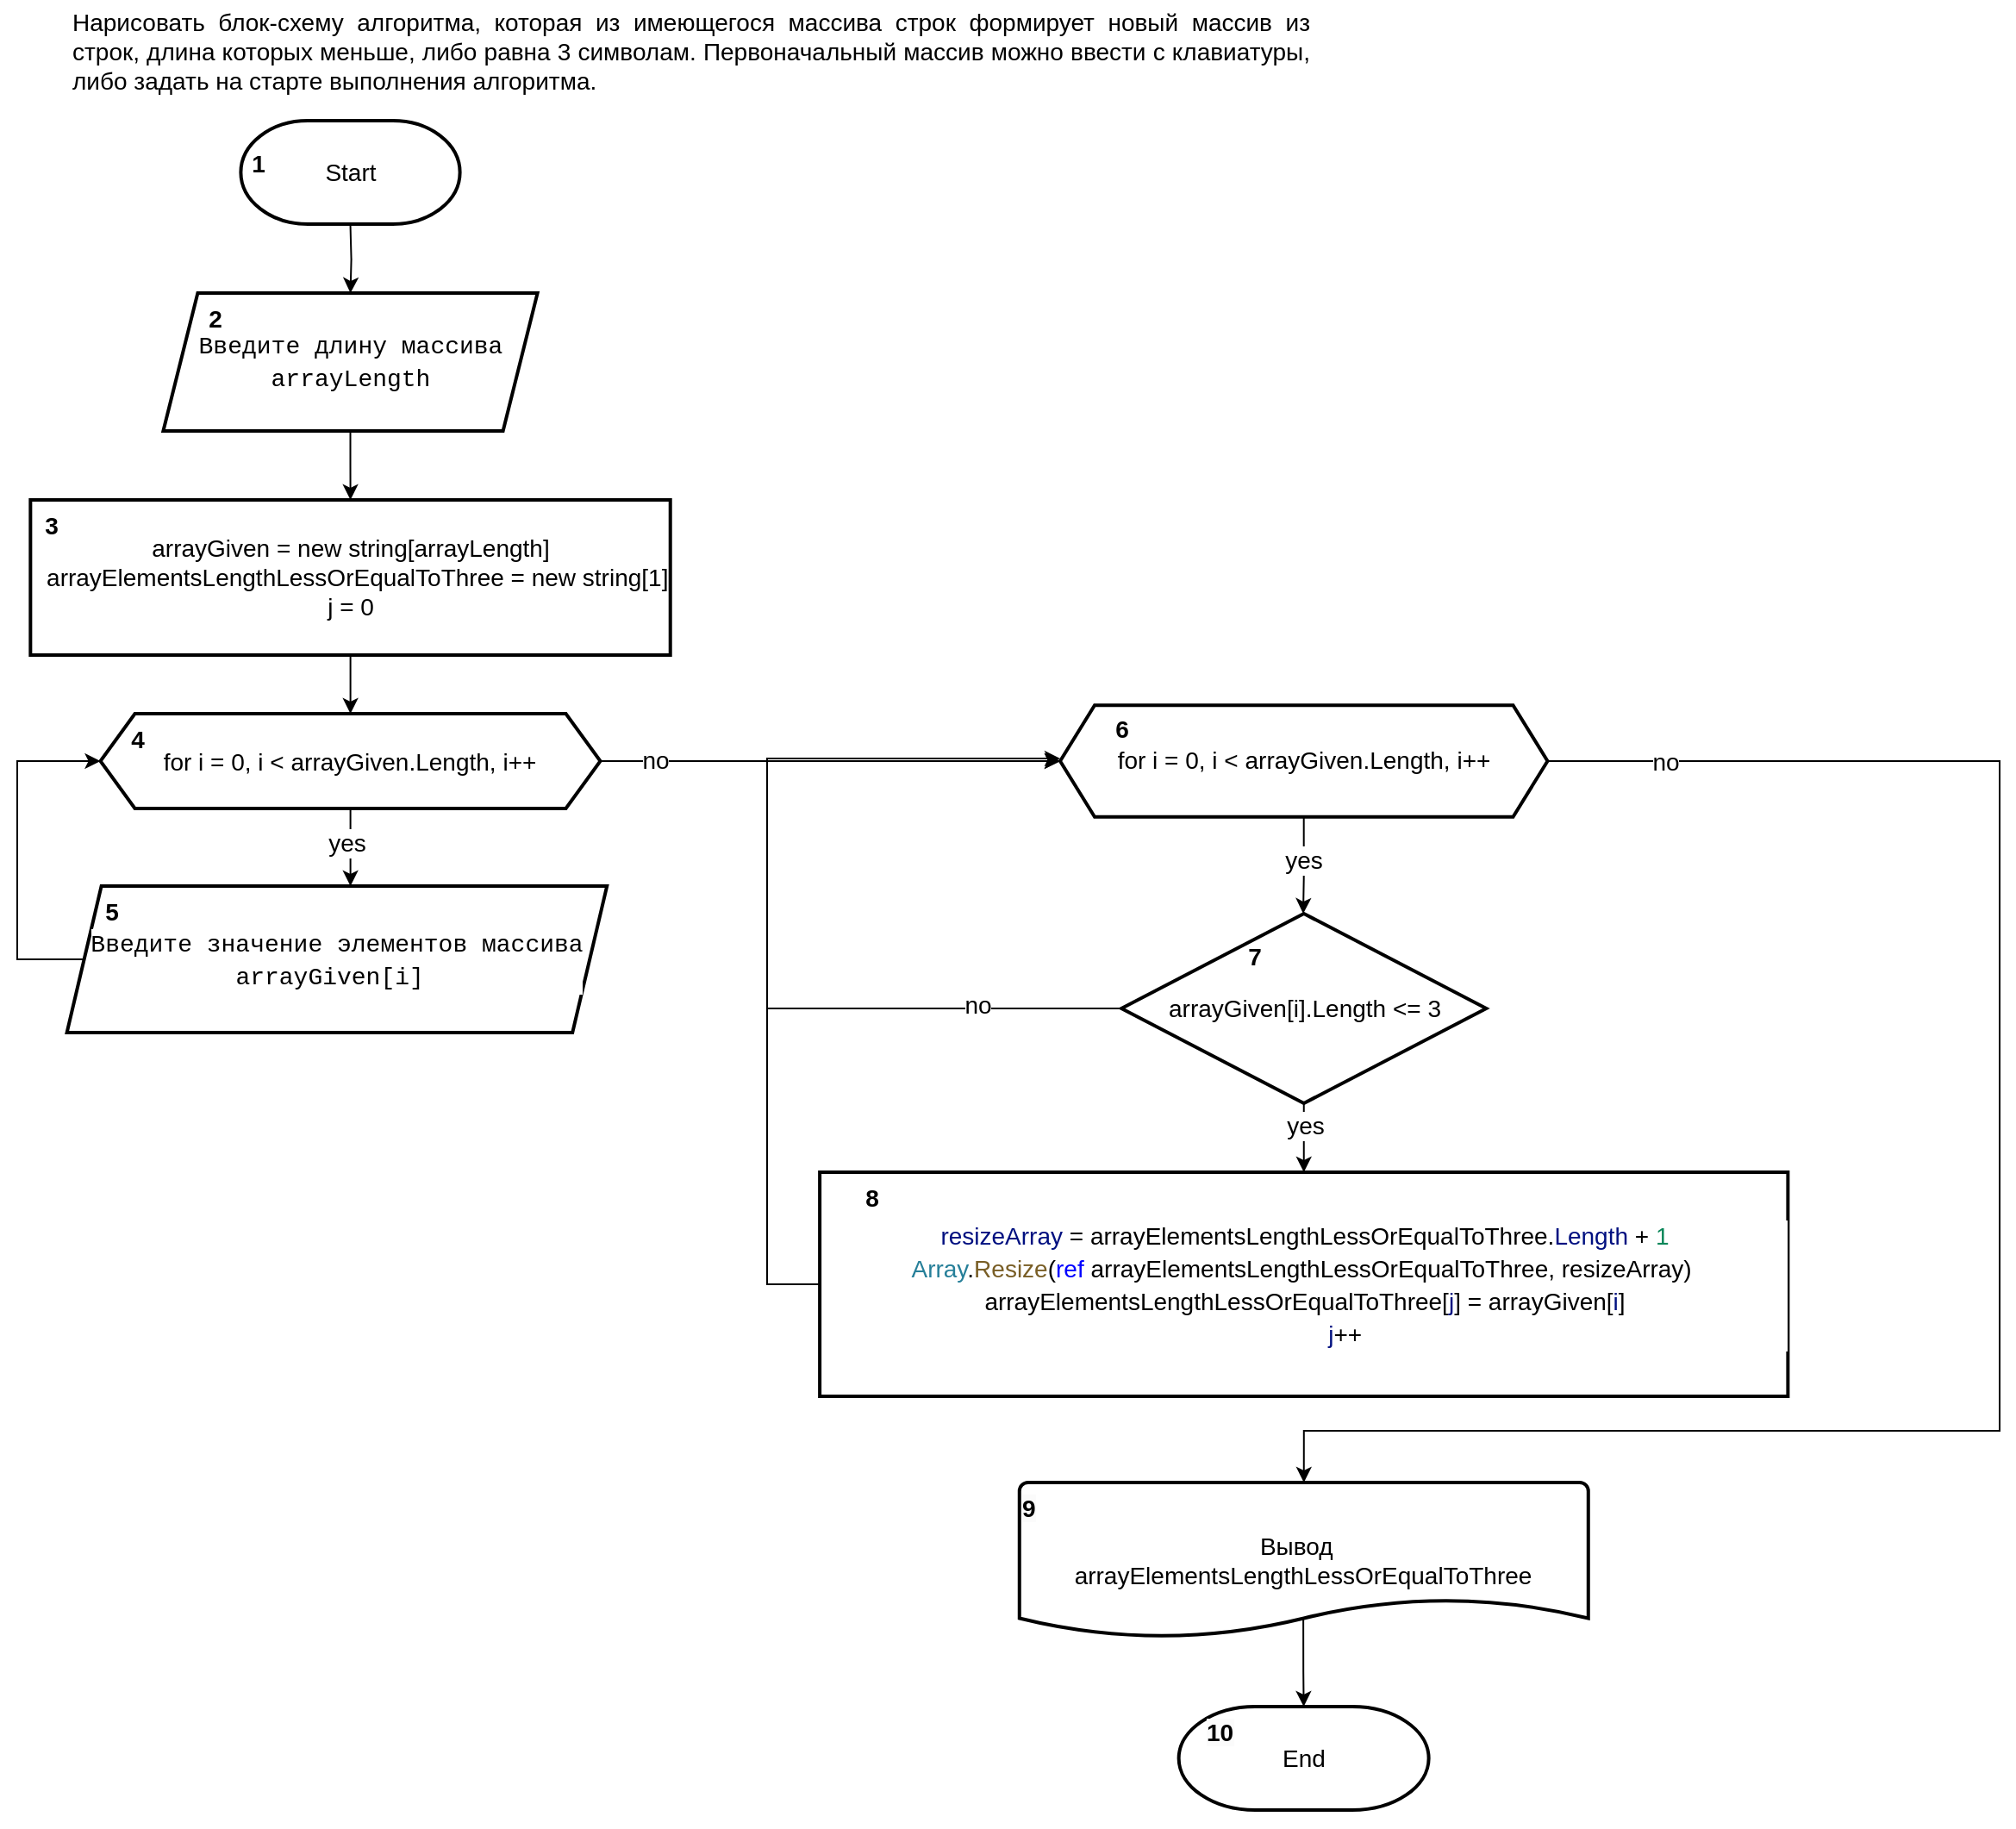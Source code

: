 <mxfile version="21.1.5" type="device">
  <diagram id="RkJwqlZ_fVXJaQxUuwy1" name="Страница 1">
    <mxGraphModel dx="1434" dy="788" grid="1" gridSize="10" guides="1" tooltips="1" connect="1" arrows="1" fold="1" page="1" pageScale="1" pageWidth="827" pageHeight="1169" math="0" shadow="0">
      <root>
        <mxCell id="0" />
        <mxCell id="1" parent="0" />
        <mxCell id="TW7Y_rrsZ_jFDQ2ziWj9-1" value="&lt;div style=&quot;text-align: justify;&quot;&gt;&lt;span style=&quot;font-size: 14px; background-color: initial;&quot;&gt;Нарисовать блок-схему алгоритма,&amp;nbsp;которая из имеющегося массива строк формирует новый массив из строк, длина которых меньше, либо равна 3 символам. Первоначальный массив можно ввести с клавиатуры, либо задать на старте выполнения алгоритма.&amp;nbsp;&lt;/span&gt;&lt;/div&gt;" style="text;html=1;strokeColor=none;fillColor=none;align=left;verticalAlign=middle;whiteSpace=wrap;rounded=0;" parent="1" vertex="1">
          <mxGeometry x="50" y="10" width="720" height="60" as="geometry" />
        </mxCell>
        <mxCell id="TW7Y_rrsZ_jFDQ2ziWj9-4" value="" style="edgeStyle=orthogonalEdgeStyle;rounded=0;orthogonalLoop=1;jettySize=auto;html=1;" parent="1" edge="1">
          <mxGeometry relative="1" as="geometry">
            <mxPoint x="213.25" y="140" as="sourcePoint" />
            <mxPoint x="213.3" y="180" as="targetPoint" />
          </mxGeometry>
        </mxCell>
        <mxCell id="dgL0YuDlZIvRxpqS1r9H-7" value="" style="edgeStyle=orthogonalEdgeStyle;rounded=0;orthogonalLoop=1;jettySize=auto;html=1;entryX=0;entryY=0.5;entryDx=0;entryDy=0;" parent="1" edge="1">
          <mxGeometry relative="1" as="geometry">
            <mxPoint x="40.69" y="420" as="targetPoint" />
            <Array as="points">
              <mxPoint x="10" y="560" />
              <mxPoint x="10" y="420" />
            </Array>
          </mxGeometry>
        </mxCell>
        <mxCell id="dgL0YuDlZIvRxpqS1r9H-12" value="&lt;font style=&quot;font-size: 14px;&quot;&gt;yes&lt;br&gt;&lt;/font&gt;" style="edgeLabel;html=1;align=center;verticalAlign=middle;resizable=0;points=[];" parent="dgL0YuDlZIvRxpqS1r9H-7" vertex="1" connectable="0">
          <mxGeometry x="0.022" relative="1" as="geometry">
            <mxPoint x="20" y="6" as="offset" />
          </mxGeometry>
        </mxCell>
        <mxCell id="0LKnxJZpvo0fj-x4wCi4-4" value="" style="edgeStyle=orthogonalEdgeStyle;rounded=0;orthogonalLoop=1;jettySize=auto;html=1;" parent="1" source="0LKnxJZpvo0fj-x4wCi4-2" target="0LKnxJZpvo0fj-x4wCi4-3" edge="1">
          <mxGeometry relative="1" as="geometry" />
        </mxCell>
        <mxCell id="0LKnxJZpvo0fj-x4wCi4-7" value="" style="edgeStyle=orthogonalEdgeStyle;rounded=0;orthogonalLoop=1;jettySize=auto;html=1;" parent="1" source="0LKnxJZpvo0fj-x4wCi4-3" target="0LKnxJZpvo0fj-x4wCi4-6" edge="1">
          <mxGeometry relative="1" as="geometry" />
        </mxCell>
        <mxCell id="0LKnxJZpvo0fj-x4wCi4-9" value="" style="edgeStyle=orthogonalEdgeStyle;rounded=0;orthogonalLoop=1;jettySize=auto;html=1;" parent="1" source="0LKnxJZpvo0fj-x4wCi4-6" target="0LKnxJZpvo0fj-x4wCi4-8" edge="1">
          <mxGeometry relative="1" as="geometry">
            <Array as="points">
              <mxPoint x="213" y="494" />
              <mxPoint x="213" y="494" />
            </Array>
          </mxGeometry>
        </mxCell>
        <mxCell id="0LKnxJZpvo0fj-x4wCi4-10" value="yes" style="edgeLabel;html=1;align=center;verticalAlign=middle;resizable=0;points=[];fontSize=14;" parent="0LKnxJZpvo0fj-x4wCi4-9" vertex="1" connectable="0">
          <mxGeometry x="-0.327" y="-3" relative="1" as="geometry">
            <mxPoint y="5" as="offset" />
          </mxGeometry>
        </mxCell>
        <mxCell id="0LKnxJZpvo0fj-x4wCi4-14" style="edgeStyle=orthogonalEdgeStyle;rounded=0;orthogonalLoop=1;jettySize=auto;html=1;exitX=0;exitY=0.5;exitDx=0;exitDy=0;entryX=0;entryY=0.5;entryDx=0;entryDy=0;" parent="1" source="0LKnxJZpvo0fj-x4wCi4-8" target="0LKnxJZpvo0fj-x4wCi4-6" edge="1">
          <mxGeometry relative="1" as="geometry">
            <Array as="points">
              <mxPoint x="20" y="567" />
              <mxPoint x="20" y="452" />
            </Array>
          </mxGeometry>
        </mxCell>
        <mxCell id="Y_my2KG7RdP4qPt7UipO-3" value="" style="group;strokeWidth=2;" parent="1" vertex="1" connectable="0">
          <mxGeometry x="485.56" y="690" width="561.63" height="130" as="geometry" />
        </mxCell>
        <mxCell id="0LKnxJZpvo0fj-x4wCi4-30" value="&lt;div style=&quot;background-color: rgb(255, 255, 255); font-size: 14px; line-height: 19px;&quot;&gt;&lt;div style=&quot;&quot;&gt;&lt;span style=&quot;color: rgb(0, 16, 128);&quot;&gt;resizeArray&lt;/span&gt; =&amp;nbsp;arrayElementsLengthLessOrEqualToThree.&lt;span style=&quot;color: rgb(0, 16, 128);&quot;&gt;Length&lt;/span&gt; + &lt;span style=&quot;color: rgb(9, 134, 88);&quot;&gt;1&lt;/span&gt;&lt;/div&gt;&lt;div style=&quot;&quot;&gt;&lt;span style=&quot;color: rgb(38, 127, 153);&quot;&gt;Array&lt;/span&gt;.&lt;span style=&quot;color: rgb(121, 94, 38);&quot;&gt;Resize&lt;/span&gt;(&lt;span style=&quot;color: rgb(0, 0, 255);&quot;&gt;ref&lt;/span&gt;&amp;nbsp;arrayElementsLengthLessOrEqualToThree, resizeArray)&amp;nbsp; arrayElementsLengthLessOrEqualToThree[&lt;span style=&quot;border-color: var(--border-color); color: rgb(0, 16, 128);&quot;&gt;j&lt;/span&gt;] =&amp;nbsp;arrayGiven[&lt;span style=&quot;border-color: var(--border-color); color: rgb(0, 16, 128);&quot;&gt;i&lt;/span&gt;]&lt;/div&gt;&lt;div style=&quot;border-color: var(--border-color);&quot;&gt;&amp;nbsp; &amp;nbsp; &amp;nbsp; &amp;nbsp; &amp;nbsp; &amp;nbsp;&amp;nbsp;&lt;span style=&quot;border-color: var(--border-color); color: rgb(0, 16, 128);&quot;&gt;j&lt;/span&gt;++&lt;/div&gt;&lt;/div&gt;" style="whiteSpace=wrap;html=1;strokeWidth=2;" parent="Y_my2KG7RdP4qPt7UipO-3" vertex="1">
          <mxGeometry width="561.63" height="130" as="geometry" />
        </mxCell>
        <mxCell id="mNTBSG7Fdfv_2k1WUgpb-5" value="&lt;font style=&quot;font-size: 14px;&quot;&gt;&lt;b&gt;8&lt;/b&gt;&lt;/font&gt;" style="text;html=1;strokeColor=none;fillColor=none;align=center;verticalAlign=middle;whiteSpace=wrap;rounded=0;" parent="Y_my2KG7RdP4qPt7UipO-3" vertex="1">
          <mxGeometry width="60" height="30" as="geometry" />
        </mxCell>
        <mxCell id="Y_my2KG7RdP4qPt7UipO-5" value="" style="group" parent="1" vertex="1" connectable="0">
          <mxGeometry x="660.57" y="540" width="211.63" height="110" as="geometry" />
        </mxCell>
        <mxCell id="0LKnxJZpvo0fj-x4wCi4-18" value="&lt;font style=&quot;font-size: 14px;&quot;&gt;arrayGiven[i].Length&lt;span style=&quot;background-color: initial;&quot;&gt;&amp;nbsp;&amp;lt;= 3&lt;/span&gt;&lt;/font&gt;" style="rhombus;whiteSpace=wrap;html=1;strokeWidth=2;" parent="Y_my2KG7RdP4qPt7UipO-5" vertex="1">
          <mxGeometry width="211.63" height="110" as="geometry" />
        </mxCell>
        <mxCell id="mNTBSG7Fdfv_2k1WUgpb-7" value="&lt;font style=&quot;font-size: 14px;&quot;&gt;&lt;b&gt;7&lt;/b&gt;&lt;/font&gt;" style="text;html=1;strokeColor=none;fillColor=none;align=center;verticalAlign=middle;whiteSpace=wrap;rounded=0;" parent="Y_my2KG7RdP4qPt7UipO-5" vertex="1">
          <mxGeometry x="47.45" y="10" width="60" height="30" as="geometry" />
        </mxCell>
        <mxCell id="Y_my2KG7RdP4qPt7UipO-6" value="" style="group" parent="1" vertex="1" connectable="0">
          <mxGeometry x="625.01" y="419.12" width="282.74" height="64.75" as="geometry" />
        </mxCell>
        <mxCell id="0LKnxJZpvo0fj-x4wCi4-15" value="&lt;font style=&quot;font-size: 14px;&quot;&gt;for i = 0, i &amp;lt; arrayGiven.Length, i++&lt;/font&gt;" style="shape=hexagon;perimeter=hexagonPerimeter2;whiteSpace=wrap;html=1;fixedSize=1;strokeWidth=2;" parent="Y_my2KG7RdP4qPt7UipO-6" vertex="1">
          <mxGeometry width="282.74" height="64.75" as="geometry" />
        </mxCell>
        <mxCell id="mNTBSG7Fdfv_2k1WUgpb-8" value="&lt;font style=&quot;font-size: 14px;&quot;&gt;&lt;b&gt;6&lt;/b&gt;&lt;/font&gt;" style="text;html=1;strokeColor=none;fillColor=none;align=center;verticalAlign=middle;whiteSpace=wrap;rounded=0;" parent="Y_my2KG7RdP4qPt7UipO-6" vertex="1">
          <mxGeometry width="71.658" height="26.793" as="geometry" />
        </mxCell>
        <mxCell id="Y_my2KG7RdP4qPt7UipO-8" value="" style="group" parent="1" vertex="1" connectable="0">
          <mxGeometry x="44.7" y="524" width="317.41" height="85" as="geometry" />
        </mxCell>
        <mxCell id="0LKnxJZpvo0fj-x4wCi4-8" value="&lt;div style=&quot;border-color: var(--border-color); background-color: rgb(255, 255, 255); font-family: Consolas, &amp;quot;Courier New&amp;quot;, monospace; font-size: 14px; line-height: 19px;&quot;&gt;Введите значение элементов массива&lt;/div&gt;&lt;div style=&quot;border-color: var(--border-color); background-color: rgb(255, 255, 255); font-family: Consolas, &amp;quot;Courier New&amp;quot;, monospace; font-size: 14px; line-height: 19px;&quot;&gt;arrayGiven[i]&amp;nbsp;&lt;br&gt;&lt;/div&gt;" style="shape=parallelogram;perimeter=parallelogramPerimeter;whiteSpace=wrap;html=1;fixedSize=1;strokeWidth=2;" parent="Y_my2KG7RdP4qPt7UipO-8" vertex="1">
          <mxGeometry x="4.11" width="313.3" height="85" as="geometry" />
        </mxCell>
        <mxCell id="mNTBSG7Fdfv_2k1WUgpb-9" value="&lt;font style=&quot;font-size: 14px;&quot;&gt;&lt;b&gt;5&lt;/b&gt;&lt;/font&gt;" style="text;html=1;strokeColor=none;fillColor=none;align=center;verticalAlign=middle;whiteSpace=wrap;rounded=0;" parent="Y_my2KG7RdP4qPt7UipO-8" vertex="1">
          <mxGeometry width="60" height="30" as="geometry" />
        </mxCell>
        <mxCell id="Y_my2KG7RdP4qPt7UipO-9" value="" style="group" parent="1" vertex="1" connectable="0">
          <mxGeometry x="60" y="424" width="298.26" height="55" as="geometry" />
        </mxCell>
        <mxCell id="0LKnxJZpvo0fj-x4wCi4-6" value="&lt;font style=&quot;font-size: 14px;&quot;&gt;for i = 0, i &amp;lt; arrayGiven.Length, i++&lt;/font&gt;" style="shape=hexagon;perimeter=hexagonPerimeter2;whiteSpace=wrap;html=1;fixedSize=1;strokeWidth=2;" parent="Y_my2KG7RdP4qPt7UipO-9" vertex="1">
          <mxGeometry x="8.26" width="290" height="55" as="geometry" />
        </mxCell>
        <mxCell id="mNTBSG7Fdfv_2k1WUgpb-10" value="&lt;font style=&quot;font-size: 14px;&quot;&gt;&lt;b&gt;4&lt;/b&gt;&lt;/font&gt;" style="text;html=1;strokeColor=none;fillColor=none;align=center;verticalAlign=middle;whiteSpace=wrap;rounded=0;" parent="Y_my2KG7RdP4qPt7UipO-9" vertex="1">
          <mxGeometry width="60" height="30" as="geometry" />
        </mxCell>
        <mxCell id="Y_my2KG7RdP4qPt7UipO-10" value="" style="group" parent="1" vertex="1" connectable="0">
          <mxGeometry x="10" y="300" width="388.86" height="90" as="geometry" />
        </mxCell>
        <mxCell id="0LKnxJZpvo0fj-x4wCi4-3" value="&lt;font style=&quot;font-size: 14px;&quot;&gt;arrayGiven = new string[arrayLength]&lt;br&gt;&amp;nbsp;&amp;nbsp;arrayElementsLengthLessOrEqualToThree = new string[1]&lt;br&gt;j = 0&lt;br&gt;&lt;/font&gt;" style="rounded=0;whiteSpace=wrap;html=1;strokeWidth=2;" parent="Y_my2KG7RdP4qPt7UipO-10" vertex="1">
          <mxGeometry x="17.67" width="371.19" height="90" as="geometry" />
        </mxCell>
        <mxCell id="mNTBSG7Fdfv_2k1WUgpb-11" value="&lt;font style=&quot;font-size: 14px;&quot;&gt;&lt;b&gt;3&lt;/b&gt;&lt;/font&gt;" style="text;html=1;strokeColor=none;fillColor=none;align=center;verticalAlign=middle;whiteSpace=wrap;rounded=0;" parent="Y_my2KG7RdP4qPt7UipO-10" vertex="1">
          <mxGeometry width="60" height="30" as="geometry" />
        </mxCell>
        <mxCell id="Y_my2KG7RdP4qPt7UipO-11" value="" style="group" parent="1" vertex="1" connectable="0">
          <mxGeometry x="104.7" y="180" width="217.11" height="80" as="geometry" />
        </mxCell>
        <mxCell id="0LKnxJZpvo0fj-x4wCi4-2" value="&lt;div style=&quot;border-color: var(--border-color); background-color: rgb(255, 255, 255); font-family: Consolas, &amp;quot;Courier New&amp;quot;, monospace; font-size: 14px; line-height: 19px;&quot;&gt;Введите длину массива&lt;/div&gt;&lt;div style=&quot;border-color: var(--border-color); background-color: rgb(255, 255, 255); font-family: Consolas, &amp;quot;Courier New&amp;quot;, monospace; font-size: 14px; line-height: 19px;&quot;&gt;arrayLength&lt;/div&gt;" style="shape=parallelogram;perimeter=parallelogramPerimeter;whiteSpace=wrap;html=1;fixedSize=1;strokeWidth=2;" parent="Y_my2KG7RdP4qPt7UipO-11" vertex="1">
          <mxGeometry width="217.11" height="80" as="geometry" />
        </mxCell>
        <mxCell id="mNTBSG7Fdfv_2k1WUgpb-4" value="&lt;font style=&quot;font-size: 14px;&quot;&gt;&lt;b&gt;2&lt;/b&gt;&lt;/font&gt;" style="text;html=1;strokeColor=none;fillColor=none;align=center;verticalAlign=middle;whiteSpace=wrap;rounded=0;" parent="Y_my2KG7RdP4qPt7UipO-11" vertex="1">
          <mxGeometry width="60" height="30" as="geometry" />
        </mxCell>
        <mxCell id="Y_my2KG7RdP4qPt7UipO-12" value="" style="group" parent="1" vertex="1" connectable="0">
          <mxGeometry x="130" y="80" width="146.81" height="60" as="geometry" />
        </mxCell>
        <mxCell id="A2ZfnswEodKYnZPHTsR--3" value="&lt;font style=&quot;font-size: 14px;&quot;&gt;Start&lt;/font&gt;" style="strokeWidth=2;html=1;shape=mxgraph.flowchart.terminator;whiteSpace=wrap;" parent="Y_my2KG7RdP4qPt7UipO-12" vertex="1">
          <mxGeometry x="19.7" width="127.11" height="60" as="geometry" />
        </mxCell>
        <mxCell id="mNTBSG7Fdfv_2k1WUgpb-3" value="&lt;font style=&quot;font-size: 14px;&quot;&gt;&lt;b&gt;1&lt;/b&gt;&lt;/font&gt;" style="text;html=1;strokeColor=none;fillColor=none;align=center;verticalAlign=middle;whiteSpace=wrap;rounded=0;" parent="Y_my2KG7RdP4qPt7UipO-12" vertex="1">
          <mxGeometry y="10" width="60" height="30" as="geometry" />
        </mxCell>
        <mxCell id="Y_my2KG7RdP4qPt7UipO-13" value="" style="group" parent="1" vertex="1" connectable="0">
          <mxGeometry x="601.39" y="870" width="330" height="90" as="geometry" />
        </mxCell>
        <mxCell id="0LKnxJZpvo0fj-x4wCi4-45" value="&lt;font style=&quot;font-size: 14px;&quot;&gt;Вывод&amp;nbsp;&amp;nbsp;&lt;br&gt;arrayElementsLengthLessOrEqualToThree&lt;/font&gt;" style="strokeWidth=2;html=1;shape=mxgraph.flowchart.document2;whiteSpace=wrap;size=0.25;" parent="Y_my2KG7RdP4qPt7UipO-13" vertex="1">
          <mxGeometry width="330" height="90" as="geometry" />
        </mxCell>
        <mxCell id="mNTBSG7Fdfv_2k1WUgpb-13" value="&lt;b style=&quot;border-color: var(--border-color); color: rgb(0, 0, 0); font-family: Helvetica; font-size: 14px; font-style: normal; font-variant-ligatures: normal; font-variant-caps: normal; letter-spacing: normal; orphans: 2; text-align: center; text-indent: 0px; text-transform: none; widows: 2; word-spacing: 0px; -webkit-text-stroke-width: 0px; background-color: rgb(251, 251, 251); text-decoration-thickness: initial; text-decoration-style: initial; text-decoration-color: initial;&quot;&gt;9&lt;/b&gt;" style="text;whiteSpace=wrap;html=1;" parent="Y_my2KG7RdP4qPt7UipO-13" vertex="1">
          <mxGeometry width="50" height="27.692" as="geometry" />
        </mxCell>
        <mxCell id="Y_my2KG7RdP4qPt7UipO-14" value="" style="group" parent="1" vertex="1" connectable="0">
          <mxGeometry x="640" y="1010" width="198.82" height="60" as="geometry" />
        </mxCell>
        <mxCell id="0LKnxJZpvo0fj-x4wCi4-47" value="&lt;font style=&quot;font-size: 14px;&quot;&gt;End&lt;/font&gt;" style="strokeWidth=2;html=1;shape=mxgraph.flowchart.terminator;whiteSpace=wrap;" parent="Y_my2KG7RdP4qPt7UipO-14" vertex="1">
          <mxGeometry x="53.82" y="-10" width="145" height="60" as="geometry" />
        </mxCell>
        <mxCell id="vGm8fAgE7kMQxeJ7IWIp-31" value="&lt;b style=&quot;border-color: var(--border-color); color: rgb(0, 0, 0); font-family: Helvetica; font-size: 14px; font-style: normal; font-variant-ligatures: normal; font-variant-caps: normal; letter-spacing: normal; orphans: 2; text-align: center; text-indent: 0px; text-transform: none; widows: 2; word-spacing: 0px; -webkit-text-stroke-width: 0px; background-color: rgb(251, 251, 251); text-decoration-thickness: initial; text-decoration-style: initial; text-decoration-color: initial;&quot;&gt;10&lt;/b&gt;" style="text;whiteSpace=wrap;html=1;" vertex="1" parent="Y_my2KG7RdP4qPt7UipO-14">
          <mxGeometry x="68.02" y="-10" width="50" height="27.692" as="geometry" />
        </mxCell>
        <mxCell id="vGm8fAgE7kMQxeJ7IWIp-17" style="edgeStyle=orthogonalEdgeStyle;rounded=0;orthogonalLoop=1;jettySize=auto;html=1;exitX=1;exitY=0.5;exitDx=0;exitDy=0;entryX=0;entryY=0.5;entryDx=0;entryDy=0;" edge="1" parent="1" source="0LKnxJZpvo0fj-x4wCi4-6" target="0LKnxJZpvo0fj-x4wCi4-15">
          <mxGeometry relative="1" as="geometry" />
        </mxCell>
        <mxCell id="vGm8fAgE7kMQxeJ7IWIp-24" value="&lt;font style=&quot;font-size: 14px;&quot;&gt;no&lt;/font&gt;" style="edgeLabel;html=1;align=center;verticalAlign=middle;resizable=0;points=[];" vertex="1" connectable="0" parent="vGm8fAgE7kMQxeJ7IWIp-17">
          <mxGeometry x="-0.762" y="-2" relative="1" as="geometry">
            <mxPoint y="-3" as="offset" />
          </mxGeometry>
        </mxCell>
        <mxCell id="vGm8fAgE7kMQxeJ7IWIp-19" value="" style="edgeStyle=orthogonalEdgeStyle;rounded=0;orthogonalLoop=1;jettySize=auto;html=1;" edge="1" parent="1" source="0LKnxJZpvo0fj-x4wCi4-15">
          <mxGeometry relative="1" as="geometry">
            <mxPoint x="766" y="540" as="targetPoint" />
            <Array as="points">
              <mxPoint x="766" y="520" />
              <mxPoint x="766" y="520" />
            </Array>
          </mxGeometry>
        </mxCell>
        <mxCell id="vGm8fAgE7kMQxeJ7IWIp-21" style="edgeStyle=orthogonalEdgeStyle;rounded=0;orthogonalLoop=1;jettySize=auto;html=1;entryX=0.5;entryY=0;entryDx=0;entryDy=0;" edge="1" parent="1" source="0LKnxJZpvo0fj-x4wCi4-18" target="0LKnxJZpvo0fj-x4wCi4-30">
          <mxGeometry relative="1" as="geometry" />
        </mxCell>
        <mxCell id="vGm8fAgE7kMQxeJ7IWIp-22" style="edgeStyle=orthogonalEdgeStyle;rounded=0;orthogonalLoop=1;jettySize=auto;html=1;" edge="1" parent="1" source="0LKnxJZpvo0fj-x4wCi4-30">
          <mxGeometry relative="1" as="geometry">
            <mxPoint x="625" y="450" as="targetPoint" />
            <Array as="points">
              <mxPoint x="455" y="755" />
              <mxPoint x="455" y="450" />
            </Array>
          </mxGeometry>
        </mxCell>
        <mxCell id="vGm8fAgE7kMQxeJ7IWIp-23" style="edgeStyle=orthogonalEdgeStyle;rounded=0;orthogonalLoop=1;jettySize=auto;html=1;entryX=0;entryY=0.5;entryDx=0;entryDy=0;" edge="1" parent="1" source="0LKnxJZpvo0fj-x4wCi4-18" target="0LKnxJZpvo0fj-x4wCi4-15">
          <mxGeometry relative="1" as="geometry">
            <Array as="points">
              <mxPoint x="455" y="595" />
              <mxPoint x="455" y="452" />
            </Array>
          </mxGeometry>
        </mxCell>
        <mxCell id="vGm8fAgE7kMQxeJ7IWIp-25" value="&lt;font style=&quot;font-size: 14px;&quot;&gt;no&lt;/font&gt;" style="edgeLabel;html=1;align=center;verticalAlign=middle;resizable=0;points=[];" vertex="1" connectable="0" parent="vGm8fAgE7kMQxeJ7IWIp-23">
          <mxGeometry x="-0.678" y="-2" relative="1" as="geometry">
            <mxPoint as="offset" />
          </mxGeometry>
        </mxCell>
        <mxCell id="vGm8fAgE7kMQxeJ7IWIp-26" value="yes" style="edgeLabel;html=1;align=center;verticalAlign=middle;resizable=0;points=[];fontSize=14;" vertex="1" connectable="0" parent="1">
          <mxGeometry x="765.3" y="509" as="geometry" />
        </mxCell>
        <mxCell id="vGm8fAgE7kMQxeJ7IWIp-27" value="yes" style="edgeLabel;html=1;align=center;verticalAlign=middle;resizable=0;points=[];fontSize=14;" vertex="1" connectable="0" parent="1">
          <mxGeometry x="766.3" y="663" as="geometry" />
        </mxCell>
        <mxCell id="vGm8fAgE7kMQxeJ7IWIp-28" style="edgeStyle=orthogonalEdgeStyle;rounded=0;orthogonalLoop=1;jettySize=auto;html=1;entryX=0.5;entryY=0;entryDx=0;entryDy=0;entryPerimeter=0;" edge="1" parent="1" source="0LKnxJZpvo0fj-x4wCi4-15" target="0LKnxJZpvo0fj-x4wCi4-45">
          <mxGeometry relative="1" as="geometry">
            <Array as="points">
              <mxPoint x="1170" y="452" />
              <mxPoint x="1170" y="840" />
              <mxPoint x="766" y="840" />
            </Array>
          </mxGeometry>
        </mxCell>
        <mxCell id="vGm8fAgE7kMQxeJ7IWIp-30" value="&lt;font style=&quot;font-size: 14px;&quot;&gt;no&lt;/font&gt;" style="edgeLabel;html=1;align=center;verticalAlign=middle;resizable=0;points=[];" vertex="1" connectable="0" parent="vGm8fAgE7kMQxeJ7IWIp-28">
          <mxGeometry x="-0.874" relative="1" as="geometry">
            <mxPoint as="offset" />
          </mxGeometry>
        </mxCell>
        <mxCell id="vGm8fAgE7kMQxeJ7IWIp-29" value="" style="edgeStyle=orthogonalEdgeStyle;rounded=0;orthogonalLoop=1;jettySize=auto;html=1;exitX=0.499;exitY=0.867;exitDx=0;exitDy=0;exitPerimeter=0;" edge="1" parent="1" source="0LKnxJZpvo0fj-x4wCi4-45" target="0LKnxJZpvo0fj-x4wCi4-47">
          <mxGeometry relative="1" as="geometry" />
        </mxCell>
      </root>
    </mxGraphModel>
  </diagram>
</mxfile>
